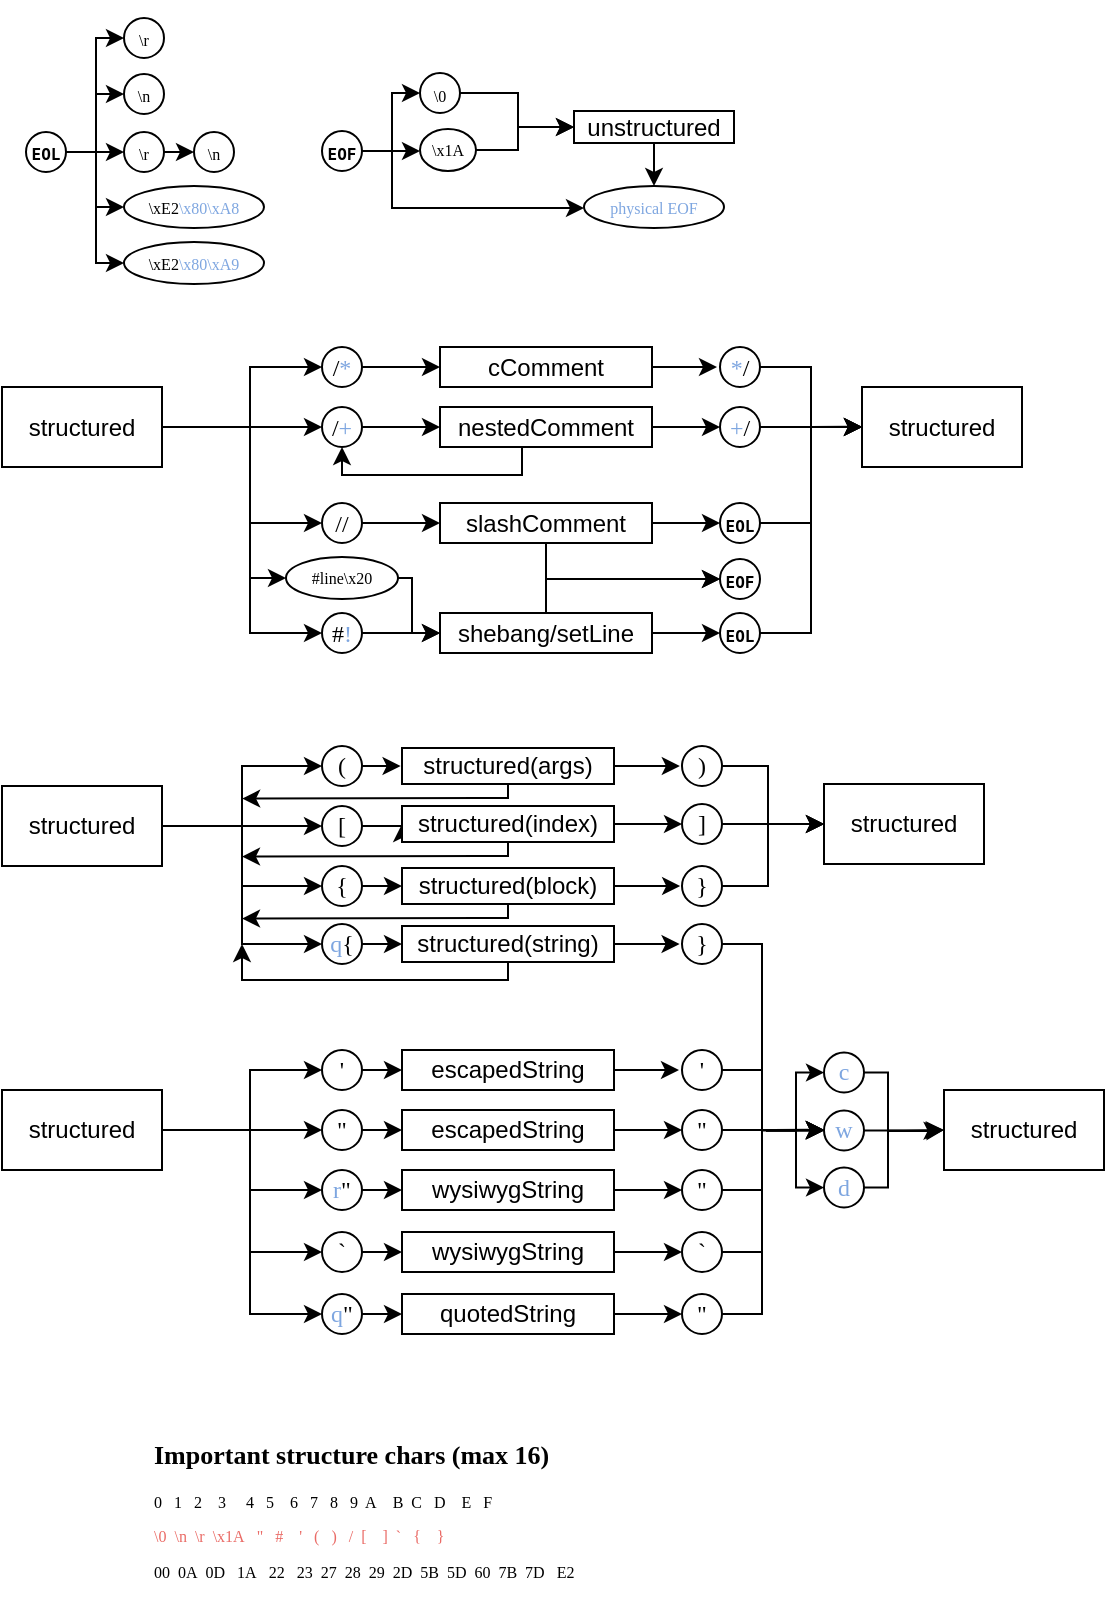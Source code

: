 <mxfile version="20.3.2" type="device"><diagram id="QVbd0yWXTv_acLOULUcC" name="Page-1"><mxGraphModel dx="1422" dy="762" grid="1" gridSize="7" guides="1" tooltips="1" connect="1" arrows="1" fold="1" page="1" pageScale="1" pageWidth="850" pageHeight="1100" math="0" shadow="0"><root><mxCell id="0"/><mxCell id="1" parent="0"/><mxCell id="-XyfuDYi6BxVsEyBTX5F-6" style="edgeStyle=orthogonalEdgeStyle;rounded=0;orthogonalLoop=1;jettySize=auto;html=1;exitX=1;exitY=0.5;exitDx=0;exitDy=0;" parent="1" source="-XyfuDYi6BxVsEyBTX5F-1" target="-XyfuDYi6BxVsEyBTX5F-4" edge="1"><mxGeometry relative="1" as="geometry"><Array as="points"><mxPoint x="304" y="323.5"/><mxPoint x="304" y="371.5"/></Array></mxGeometry></mxCell><mxCell id="-XyfuDYi6BxVsEyBTX5F-7" style="edgeStyle=orthogonalEdgeStyle;rounded=0;orthogonalLoop=1;jettySize=auto;html=1;exitX=1;exitY=0.5;exitDx=0;exitDy=0;entryX=0;entryY=0.5;entryDx=0;entryDy=0;" parent="1" source="-XyfuDYi6BxVsEyBTX5F-1" target="-XyfuDYi6BxVsEyBTX5F-3" edge="1"><mxGeometry relative="1" as="geometry"><Array as="points"><mxPoint x="304" y="323.5"/><mxPoint x="304" y="293.5"/></Array></mxGeometry></mxCell><mxCell id="-XyfuDYi6BxVsEyBTX5F-8" style="edgeStyle=orthogonalEdgeStyle;rounded=0;orthogonalLoop=1;jettySize=auto;html=1;exitX=1;exitY=0.5;exitDx=0;exitDy=0;entryX=0;entryY=0.5;entryDx=0;entryDy=0;" parent="1" source="-XyfuDYi6BxVsEyBTX5F-1" target="-XyfuDYi6BxVsEyBTX5F-5" edge="1"><mxGeometry relative="1" as="geometry"/></mxCell><mxCell id="-XyfuDYi6BxVsEyBTX5F-119" style="edgeStyle=orthogonalEdgeStyle;rounded=0;orthogonalLoop=1;jettySize=auto;html=1;exitX=1;exitY=0.5;exitDx=0;exitDy=0;entryX=0;entryY=0.5;entryDx=0;entryDy=0;fontSize=8;" parent="1" source="-XyfuDYi6BxVsEyBTX5F-1" target="-XyfuDYi6BxVsEyBTX5F-113" edge="1"><mxGeometry relative="1" as="geometry"><Array as="points"><mxPoint x="304" y="323.5"/><mxPoint x="304" y="426.5"/></Array></mxGeometry></mxCell><mxCell id="d4R7Y-TbiEPVSbjFC8sR-2" style="edgeStyle=orthogonalEdgeStyle;rounded=0;orthogonalLoop=1;jettySize=auto;html=1;exitX=1;exitY=0.5;exitDx=0;exitDy=0;entryX=0;entryY=0.5;entryDx=0;entryDy=0;" parent="1" source="-XyfuDYi6BxVsEyBTX5F-1" target="d4R7Y-TbiEPVSbjFC8sR-1" edge="1"><mxGeometry relative="1" as="geometry"><Array as="points"><mxPoint x="304" y="324"/><mxPoint x="304" y="399"/></Array></mxGeometry></mxCell><mxCell id="-XyfuDYi6BxVsEyBTX5F-1" value="structured" style="rectangle;whiteSpace=wrap;html=1;perimeter=ellipsePerimeter;shadow=0;" parent="1" vertex="1"><mxGeometry x="180" y="303.5" width="80" height="40" as="geometry"/></mxCell><mxCell id="-XyfuDYi6BxVsEyBTX5F-16" style="edgeStyle=orthogonalEdgeStyle;rounded=0;orthogonalLoop=1;jettySize=auto;html=1;exitX=1;exitY=0.5;exitDx=0;exitDy=0;entryX=0;entryY=0.5;entryDx=0;entryDy=0;fontSize=8;" parent="1" source="-XyfuDYi6BxVsEyBTX5F-3" target="-XyfuDYi6BxVsEyBTX5F-10" edge="1"><mxGeometry relative="1" as="geometry"/></mxCell><mxCell id="-XyfuDYi6BxVsEyBTX5F-3" value="&lt;font face=&quot;Lucida Console&quot;&gt;/&lt;font color=&quot;#7ea6e0&quot;&gt;*&lt;/font&gt;&lt;/font&gt;" style="ellipse;whiteSpace=wrap;html=1;aspect=fixed;" parent="1" vertex="1"><mxGeometry x="340" y="283.5" width="20" height="20" as="geometry"/></mxCell><mxCell id="-XyfuDYi6BxVsEyBTX5F-17" style="edgeStyle=orthogonalEdgeStyle;rounded=0;orthogonalLoop=1;jettySize=auto;html=1;exitX=1;exitY=0.5;exitDx=0;exitDy=0;entryX=0;entryY=0.5;entryDx=0;entryDy=0;fontSize=8;" parent="1" source="-XyfuDYi6BxVsEyBTX5F-4" target="-XyfuDYi6BxVsEyBTX5F-11" edge="1"><mxGeometry relative="1" as="geometry"/></mxCell><mxCell id="-XyfuDYi6BxVsEyBTX5F-4" value="&lt;font face=&quot;Lucida Console&quot;&gt;//&lt;/font&gt;" style="ellipse;whiteSpace=wrap;html=1;aspect=fixed;" parent="1" vertex="1"><mxGeometry x="340" y="361.5" width="20" height="20" as="geometry"/></mxCell><mxCell id="-XyfuDYi6BxVsEyBTX5F-19" style="edgeStyle=orthogonalEdgeStyle;rounded=0;orthogonalLoop=1;jettySize=auto;html=1;exitX=1;exitY=0.5;exitDx=0;exitDy=0;entryX=0;entryY=0.5;entryDx=0;entryDy=0;fontSize=8;" parent="1" source="-XyfuDYi6BxVsEyBTX5F-5" target="-XyfuDYi6BxVsEyBTX5F-12" edge="1"><mxGeometry relative="1" as="geometry"/></mxCell><mxCell id="-XyfuDYi6BxVsEyBTX5F-5" value="&lt;font face=&quot;Lucida Console&quot;&gt;/&lt;font color=&quot;#7ea6e0&quot;&gt;+&lt;/font&gt;&lt;/font&gt;" style="ellipse;whiteSpace=wrap;html=1;aspect=fixed;" parent="1" vertex="1"><mxGeometry x="340" y="313.5" width="20" height="20" as="geometry"/></mxCell><mxCell id="-XyfuDYi6BxVsEyBTX5F-22" style="edgeStyle=orthogonalEdgeStyle;rounded=0;orthogonalLoop=1;jettySize=auto;html=1;exitX=1;exitY=0.5;exitDx=0;exitDy=0;entryX=-0.073;entryY=0.506;entryDx=0;entryDy=0;entryPerimeter=0;fontSize=8;" parent="1" source="-XyfuDYi6BxVsEyBTX5F-10" target="-XyfuDYi6BxVsEyBTX5F-13" edge="1"><mxGeometry relative="1" as="geometry"/></mxCell><mxCell id="-XyfuDYi6BxVsEyBTX5F-10" value="cComment" style="rounded=0;whiteSpace=wrap;html=1;shadow=0;" parent="1" vertex="1"><mxGeometry x="399" y="283.5" width="106" height="20" as="geometry"/></mxCell><mxCell id="-XyfuDYi6BxVsEyBTX5F-21" style="edgeStyle=orthogonalEdgeStyle;rounded=0;orthogonalLoop=1;jettySize=auto;html=1;exitX=1;exitY=0.5;exitDx=0;exitDy=0;entryX=0;entryY=0.5;entryDx=0;entryDy=0;fontSize=8;" parent="1" source="-XyfuDYi6BxVsEyBTX5F-11" target="-XyfuDYi6BxVsEyBTX5F-14" edge="1"><mxGeometry relative="1" as="geometry"/></mxCell><mxCell id="-XyfuDYi6BxVsEyBTX5F-25" style="edgeStyle=orthogonalEdgeStyle;rounded=0;orthogonalLoop=1;jettySize=auto;html=1;exitX=0.5;exitY=1;exitDx=0;exitDy=0;entryX=0;entryY=0.5;entryDx=0;entryDy=0;fontSize=8;" parent="1" source="-XyfuDYi6BxVsEyBTX5F-11" target="-XyfuDYi6BxVsEyBTX5F-24" edge="1"><mxGeometry relative="1" as="geometry"><Array as="points"><mxPoint x="452" y="399.5"/></Array></mxGeometry></mxCell><mxCell id="-XyfuDYi6BxVsEyBTX5F-11" value="slashComment" style="rounded=0;whiteSpace=wrap;html=1;shadow=0;" parent="1" vertex="1"><mxGeometry x="399" y="361.5" width="106" height="20" as="geometry"/></mxCell><mxCell id="-XyfuDYi6BxVsEyBTX5F-20" style="edgeStyle=orthogonalEdgeStyle;rounded=0;orthogonalLoop=1;jettySize=auto;html=1;exitX=1;exitY=0.5;exitDx=0;exitDy=0;entryX=0;entryY=0.5;entryDx=0;entryDy=0;fontSize=8;" parent="1" source="-XyfuDYi6BxVsEyBTX5F-12" target="-XyfuDYi6BxVsEyBTX5F-15" edge="1"><mxGeometry relative="1" as="geometry"/></mxCell><mxCell id="-XyfuDYi6BxVsEyBTX5F-23" style="edgeStyle=orthogonalEdgeStyle;rounded=0;orthogonalLoop=1;jettySize=auto;html=1;fontSize=8;entryX=0.5;entryY=1;entryDx=0;entryDy=0;" parent="1" source="-XyfuDYi6BxVsEyBTX5F-12" target="-XyfuDYi6BxVsEyBTX5F-5" edge="1"><mxGeometry relative="1" as="geometry"><mxPoint x="423" y="354.5" as="targetPoint"/><Array as="points"><mxPoint x="440" y="347.5"/><mxPoint x="350" y="347.5"/></Array></mxGeometry></mxCell><mxCell id="-XyfuDYi6BxVsEyBTX5F-12" value="nestedComment" style="rounded=0;whiteSpace=wrap;html=1;shadow=0;" parent="1" vertex="1"><mxGeometry x="399" y="313.5" width="106" height="20" as="geometry"/></mxCell><mxCell id="-XyfuDYi6BxVsEyBTX5F-27" style="edgeStyle=orthogonalEdgeStyle;rounded=0;orthogonalLoop=1;jettySize=auto;html=1;exitX=1;exitY=0.5;exitDx=0;exitDy=0;entryX=0;entryY=0.5;entryDx=0;entryDy=0;fontSize=8;" parent="1" source="-XyfuDYi6BxVsEyBTX5F-13" target="-XyfuDYi6BxVsEyBTX5F-26" edge="1"><mxGeometry relative="1" as="geometry"/></mxCell><mxCell id="-XyfuDYi6BxVsEyBTX5F-13" value="&lt;font face=&quot;Lucida Console&quot;&gt;&lt;font color=&quot;#7ea6e0&quot;&gt;*&lt;/font&gt;/&lt;/font&gt;" style="ellipse;whiteSpace=wrap;html=1;aspect=fixed;" parent="1" vertex="1"><mxGeometry x="539" y="283.5" width="20" height="20" as="geometry"/></mxCell><mxCell id="-XyfuDYi6BxVsEyBTX5F-30" style="edgeStyle=orthogonalEdgeStyle;rounded=0;orthogonalLoop=1;jettySize=auto;html=1;exitX=1;exitY=0.5;exitDx=0;exitDy=0;entryX=0;entryY=0.5;entryDx=0;entryDy=0;fontSize=8;" parent="1" source="-XyfuDYi6BxVsEyBTX5F-14" target="-XyfuDYi6BxVsEyBTX5F-26" edge="1"><mxGeometry relative="1" as="geometry"/></mxCell><mxCell id="-XyfuDYi6BxVsEyBTX5F-14" value="&lt;pre&gt;&lt;font style=&quot;font-size: 8px;&quot;&gt;&lt;b&gt;EOL&lt;/b&gt;&lt;/font&gt;&lt;/pre&gt;" style="ellipse;whiteSpace=wrap;html=1;aspect=fixed;" parent="1" vertex="1"><mxGeometry x="539" y="361.5" width="20" height="20" as="geometry"/></mxCell><mxCell id="-XyfuDYi6BxVsEyBTX5F-28" style="edgeStyle=orthogonalEdgeStyle;rounded=0;orthogonalLoop=1;jettySize=auto;html=1;exitX=1;exitY=0.5;exitDx=0;exitDy=0;fontSize=8;" parent="1" source="-XyfuDYi6BxVsEyBTX5F-15" edge="1"><mxGeometry relative="1" as="geometry"><mxPoint x="610" y="323.357" as="targetPoint"/></mxGeometry></mxCell><mxCell id="-XyfuDYi6BxVsEyBTX5F-15" value="&lt;font face=&quot;Lucida Console&quot;&gt;&lt;font color=&quot;#7ea6e0&quot;&gt;+&lt;/font&gt;/&lt;/font&gt;" style="ellipse;whiteSpace=wrap;html=1;aspect=fixed;" parent="1" vertex="1"><mxGeometry x="539" y="313.5" width="20" height="20" as="geometry"/></mxCell><mxCell id="-XyfuDYi6BxVsEyBTX5F-24" value="&lt;pre&gt;&lt;font style=&quot;font-size: 8px;&quot;&gt;&lt;b&gt;EOF&lt;/b&gt;&lt;/font&gt;&lt;/pre&gt;" style="ellipse;whiteSpace=wrap;html=1;aspect=fixed;" parent="1" vertex="1"><mxGeometry x="539" y="389.5" width="20" height="20" as="geometry"/></mxCell><mxCell id="-XyfuDYi6BxVsEyBTX5F-26" value="structured" style="rectangle;whiteSpace=wrap;html=1;perimeter=ellipsePerimeter;shadow=0;" parent="1" vertex="1"><mxGeometry x="610" y="303.5" width="80" height="40" as="geometry"/></mxCell><mxCell id="-XyfuDYi6BxVsEyBTX5F-37" style="edgeStyle=orthogonalEdgeStyle;rounded=0;orthogonalLoop=1;jettySize=auto;html=1;exitX=1;exitY=0.5;exitDx=0;exitDy=0;fontSize=8;entryX=0;entryY=0.5;entryDx=0;entryDy=0;" parent="1" source="-XyfuDYi6BxVsEyBTX5F-32" target="-XyfuDYi6BxVsEyBTX5F-36" edge="1"><mxGeometry relative="1" as="geometry"><mxPoint x="332" y="523.08" as="targetPoint"/></mxGeometry></mxCell><mxCell id="-XyfuDYi6BxVsEyBTX5F-38" style="edgeStyle=orthogonalEdgeStyle;rounded=0;orthogonalLoop=1;jettySize=auto;html=1;exitX=1;exitY=0.5;exitDx=0;exitDy=0;entryX=0;entryY=0.5;entryDx=0;entryDy=0;fontSize=8;" parent="1" source="-XyfuDYi6BxVsEyBTX5F-32" target="-XyfuDYi6BxVsEyBTX5F-34" edge="1"><mxGeometry relative="1" as="geometry"/></mxCell><mxCell id="-XyfuDYi6BxVsEyBTX5F-39" style="edgeStyle=orthogonalEdgeStyle;rounded=0;orthogonalLoop=1;jettySize=auto;html=1;exitX=1;exitY=0.5;exitDx=0;exitDy=0;entryX=0;entryY=0.5;entryDx=0;entryDy=0;fontSize=8;" parent="1" source="-XyfuDYi6BxVsEyBTX5F-32" target="-XyfuDYi6BxVsEyBTX5F-35" edge="1"><mxGeometry relative="1" as="geometry"/></mxCell><mxCell id="-XyfuDYi6BxVsEyBTX5F-48" style="edgeStyle=orthogonalEdgeStyle;rounded=0;orthogonalLoop=1;jettySize=auto;html=1;exitX=1;exitY=0.5;exitDx=0;exitDy=0;entryX=0;entryY=0.5;entryDx=0;entryDy=0;fontSize=8;" parent="1" source="-XyfuDYi6BxVsEyBTX5F-32" target="-XyfuDYi6BxVsEyBTX5F-46" edge="1"><mxGeometry relative="1" as="geometry"/></mxCell><mxCell id="-XyfuDYi6BxVsEyBTX5F-32" value="structured" style="rectangle;whiteSpace=wrap;html=1;perimeter=ellipsePerimeter;shadow=0;" parent="1" vertex="1"><mxGeometry x="180" y="503" width="80" height="40" as="geometry"/></mxCell><mxCell id="-XyfuDYi6BxVsEyBTX5F-50" style="edgeStyle=orthogonalEdgeStyle;rounded=0;orthogonalLoop=1;jettySize=auto;html=1;exitX=0.5;exitY=1;exitDx=0;exitDy=0;fontSize=8;" parent="1" source="-XyfuDYi6BxVsEyBTX5F-33" edge="1"><mxGeometry relative="1" as="geometry"><mxPoint x="300.077" y="509.308" as="targetPoint"/><Array as="points"><mxPoint x="420" y="509"/><mxPoint x="300" y="509"/></Array></mxGeometry></mxCell><mxCell id="-XyfuDYi6BxVsEyBTX5F-59" style="edgeStyle=orthogonalEdgeStyle;rounded=0;orthogonalLoop=1;jettySize=auto;html=1;exitX=1;exitY=0.5;exitDx=0;exitDy=0;entryX=-0.054;entryY=0.5;entryDx=0;entryDy=0;entryPerimeter=0;fontSize=8;" parent="1" source="-XyfuDYi6BxVsEyBTX5F-33" target="-XyfuDYi6BxVsEyBTX5F-55" edge="1"><mxGeometry relative="1" as="geometry"/></mxCell><mxCell id="-XyfuDYi6BxVsEyBTX5F-33" value="structured(args)" style="rectangle;whiteSpace=wrap;html=1;perimeter=ellipsePerimeter;shadow=0;" parent="1" vertex="1"><mxGeometry x="380" y="484" width="106" height="18" as="geometry"/></mxCell><mxCell id="-XyfuDYi6BxVsEyBTX5F-40" style="edgeStyle=orthogonalEdgeStyle;rounded=0;orthogonalLoop=1;jettySize=auto;html=1;exitX=1;exitY=0.5;exitDx=0;exitDy=0;entryX=-0.007;entryY=0.543;entryDx=0;entryDy=0;entryPerimeter=0;fontSize=8;" parent="1" source="-XyfuDYi6BxVsEyBTX5F-34" target="-XyfuDYi6BxVsEyBTX5F-33" edge="1"><mxGeometry relative="1" as="geometry"/></mxCell><mxCell id="-XyfuDYi6BxVsEyBTX5F-34" value="&lt;font face=&quot;Lucida Console&quot;&gt;(&lt;/font&gt;" style="ellipse;whiteSpace=wrap;html=1;aspect=fixed;" parent="1" vertex="1"><mxGeometry x="340" y="483" width="20" height="20" as="geometry"/></mxCell><mxCell id="-XyfuDYi6BxVsEyBTX5F-44" style="edgeStyle=orthogonalEdgeStyle;rounded=0;orthogonalLoop=1;jettySize=auto;html=1;exitX=1;exitY=0.5;exitDx=0;exitDy=0;entryX=0;entryY=0.5;entryDx=0;entryDy=0;fontSize=8;" parent="1" source="-XyfuDYi6BxVsEyBTX5F-35" target="-XyfuDYi6BxVsEyBTX5F-42" edge="1"><mxGeometry relative="1" as="geometry"/></mxCell><mxCell id="-XyfuDYi6BxVsEyBTX5F-35" value="&lt;font face=&quot;Lucida Console&quot;&gt;{&lt;/font&gt;" style="ellipse;whiteSpace=wrap;html=1;aspect=fixed;" parent="1" vertex="1"><mxGeometry x="340" y="543" width="20" height="20" as="geometry"/></mxCell><mxCell id="-XyfuDYi6BxVsEyBTX5F-43" style="edgeStyle=orthogonalEdgeStyle;rounded=0;orthogonalLoop=1;jettySize=auto;html=1;exitX=1;exitY=0.5;exitDx=0;exitDy=0;entryX=0;entryY=0.5;entryDx=0;entryDy=0;fontSize=8;" parent="1" source="-XyfuDYi6BxVsEyBTX5F-36" target="-XyfuDYi6BxVsEyBTX5F-41" edge="1"><mxGeometry relative="1" as="geometry"/></mxCell><mxCell id="-XyfuDYi6BxVsEyBTX5F-36" value="&lt;font face=&quot;Lucida Console&quot;&gt;[&lt;/font&gt;" style="ellipse;whiteSpace=wrap;html=1;aspect=fixed;" parent="1" vertex="1"><mxGeometry x="340" y="513" width="20" height="20" as="geometry"/></mxCell><mxCell id="-XyfuDYi6BxVsEyBTX5F-60" style="edgeStyle=orthogonalEdgeStyle;rounded=0;orthogonalLoop=1;jettySize=auto;html=1;exitX=1;exitY=0.5;exitDx=0;exitDy=0;entryX=0;entryY=0.5;entryDx=0;entryDy=0;fontSize=8;" parent="1" source="-XyfuDYi6BxVsEyBTX5F-41" target="-XyfuDYi6BxVsEyBTX5F-57" edge="1"><mxGeometry relative="1" as="geometry"/></mxCell><mxCell id="-XyfuDYi6BxVsEyBTX5F-41" value="structured(index)" style="rectangle;whiteSpace=wrap;html=1;perimeter=ellipsePerimeter;shadow=0;" parent="1" vertex="1"><mxGeometry x="380" y="513" width="106" height="18" as="geometry"/></mxCell><mxCell id="-XyfuDYi6BxVsEyBTX5F-61" style="edgeStyle=orthogonalEdgeStyle;rounded=0;orthogonalLoop=1;jettySize=auto;html=1;exitX=1;exitY=0.5;exitDx=0;exitDy=0;entryX=-0.046;entryY=0.5;entryDx=0;entryDy=0;entryPerimeter=0;fontSize=8;" parent="1" source="-XyfuDYi6BxVsEyBTX5F-42" target="-XyfuDYi6BxVsEyBTX5F-56" edge="1"><mxGeometry relative="1" as="geometry"/></mxCell><mxCell id="-XyfuDYi6BxVsEyBTX5F-42" value="structured(block)" style="rectangle;whiteSpace=wrap;html=1;perimeter=ellipsePerimeter;shadow=0;" parent="1" vertex="1"><mxGeometry x="380" y="544" width="106" height="18" as="geometry"/></mxCell><mxCell id="-XyfuDYi6BxVsEyBTX5F-45" style="edgeStyle=orthogonalEdgeStyle;rounded=0;orthogonalLoop=1;jettySize=auto;html=1;exitX=1;exitY=0.5;exitDx=0;exitDy=0;entryX=0;entryY=0.5;entryDx=0;entryDy=0;fontSize=8;" parent="1" source="-XyfuDYi6BxVsEyBTX5F-46" target="-XyfuDYi6BxVsEyBTX5F-47" edge="1"><mxGeometry relative="1" as="geometry"/></mxCell><mxCell id="-XyfuDYi6BxVsEyBTX5F-46" value="&lt;font face=&quot;Lucida Console&quot;&gt;&lt;font color=&quot;#7ea6e0&quot;&gt;q&lt;/font&gt;{&lt;/font&gt;" style="ellipse;whiteSpace=wrap;html=1;aspect=fixed;" parent="1" vertex="1"><mxGeometry x="340" y="572" width="20" height="20" as="geometry"/></mxCell><mxCell id="-XyfuDYi6BxVsEyBTX5F-54" style="edgeStyle=orthogonalEdgeStyle;rounded=0;orthogonalLoop=1;jettySize=auto;html=1;exitX=0.5;exitY=1;exitDx=0;exitDy=0;fontSize=8;" parent="1" source="-XyfuDYi6BxVsEyBTX5F-47" edge="1"><mxGeometry relative="1" as="geometry"><mxPoint x="300" y="582" as="targetPoint"/><Array as="points"><mxPoint x="433" y="600"/><mxPoint x="300" y="600"/></Array></mxGeometry></mxCell><mxCell id="-XyfuDYi6BxVsEyBTX5F-62" style="edgeStyle=orthogonalEdgeStyle;rounded=0;orthogonalLoop=1;jettySize=auto;html=1;exitX=1;exitY=0.5;exitDx=0;exitDy=0;entryX=-0.062;entryY=0.49;entryDx=0;entryDy=0;entryPerimeter=0;fontSize=8;" parent="1" source="-XyfuDYi6BxVsEyBTX5F-47" target="-XyfuDYi6BxVsEyBTX5F-58" edge="1"><mxGeometry relative="1" as="geometry"/></mxCell><mxCell id="-XyfuDYi6BxVsEyBTX5F-47" value="structured(string)" style="rectangle;whiteSpace=wrap;html=1;perimeter=ellipsePerimeter;shadow=0;" parent="1" vertex="1"><mxGeometry x="380" y="573" width="106" height="18" as="geometry"/></mxCell><mxCell id="-XyfuDYi6BxVsEyBTX5F-51" style="edgeStyle=orthogonalEdgeStyle;rounded=0;orthogonalLoop=1;jettySize=auto;html=1;exitX=0.5;exitY=1;exitDx=0;exitDy=0;fontSize=8;" parent="1" source="-XyfuDYi6BxVsEyBTX5F-41" edge="1"><mxGeometry relative="1" as="geometry"><mxPoint x="299.997" y="538.308" as="targetPoint"/><mxPoint x="419.92" y="531" as="sourcePoint"/><Array as="points"><mxPoint x="433" y="538"/><mxPoint x="420" y="538"/></Array></mxGeometry></mxCell><mxCell id="-XyfuDYi6BxVsEyBTX5F-52" style="edgeStyle=orthogonalEdgeStyle;rounded=0;orthogonalLoop=1;jettySize=auto;html=1;exitX=0.5;exitY=1;exitDx=0;exitDy=0;fontSize=8;" parent="1" source="-XyfuDYi6BxVsEyBTX5F-42" edge="1"><mxGeometry relative="1" as="geometry"><mxPoint x="299.997" y="569.308" as="targetPoint"/><mxPoint x="419.92" y="562" as="sourcePoint"/><Array as="points"><mxPoint x="433" y="569"/><mxPoint x="420" y="569"/></Array></mxGeometry></mxCell><mxCell id="-XyfuDYi6BxVsEyBTX5F-68" style="edgeStyle=orthogonalEdgeStyle;rounded=0;orthogonalLoop=1;jettySize=auto;html=1;exitX=1;exitY=0.5;exitDx=0;exitDy=0;entryX=0;entryY=0.5;entryDx=0;entryDy=0;fontSize=8;" parent="1" source="-XyfuDYi6BxVsEyBTX5F-55" target="-XyfuDYi6BxVsEyBTX5F-63" edge="1"><mxGeometry relative="1" as="geometry"><Array as="points"><mxPoint x="563" y="493"/><mxPoint x="563" y="522"/></Array></mxGeometry></mxCell><mxCell id="-XyfuDYi6BxVsEyBTX5F-55" value="&lt;font face=&quot;Lucida Console&quot;&gt;)&lt;/font&gt;" style="ellipse;whiteSpace=wrap;html=1;aspect=fixed;" parent="1" vertex="1"><mxGeometry x="520" y="483" width="20" height="20" as="geometry"/></mxCell><mxCell id="-XyfuDYi6BxVsEyBTX5F-66" style="edgeStyle=orthogonalEdgeStyle;rounded=0;orthogonalLoop=1;jettySize=auto;html=1;exitX=1;exitY=0.5;exitDx=0;exitDy=0;entryX=0;entryY=0.5;entryDx=0;entryDy=0;fontSize=8;" parent="1" source="-XyfuDYi6BxVsEyBTX5F-56" target="-XyfuDYi6BxVsEyBTX5F-63" edge="1"><mxGeometry relative="1" as="geometry"><Array as="points"><mxPoint x="563" y="553"/><mxPoint x="563" y="522"/></Array></mxGeometry></mxCell><mxCell id="-XyfuDYi6BxVsEyBTX5F-56" value="&lt;font face=&quot;Lucida Console&quot;&gt;}&lt;/font&gt;" style="ellipse;whiteSpace=wrap;html=1;aspect=fixed;" parent="1" vertex="1"><mxGeometry x="520" y="543" width="20" height="20" as="geometry"/></mxCell><mxCell id="-XyfuDYi6BxVsEyBTX5F-64" style="edgeStyle=orthogonalEdgeStyle;rounded=0;orthogonalLoop=1;jettySize=auto;html=1;exitX=1;exitY=0.5;exitDx=0;exitDy=0;entryX=0;entryY=0.5;entryDx=0;entryDy=0;fontSize=8;" parent="1" source="-XyfuDYi6BxVsEyBTX5F-57" target="-XyfuDYi6BxVsEyBTX5F-63" edge="1"><mxGeometry relative="1" as="geometry"/></mxCell><mxCell id="-XyfuDYi6BxVsEyBTX5F-57" value="&lt;font face=&quot;Lucida Console&quot;&gt;]&lt;/font&gt;" style="ellipse;whiteSpace=wrap;html=1;aspect=fixed;" parent="1" vertex="1"><mxGeometry x="520" y="512" width="20" height="20" as="geometry"/></mxCell><mxCell id="-XyfuDYi6BxVsEyBTX5F-173" style="edgeStyle=orthogonalEdgeStyle;rounded=0;orthogonalLoop=1;jettySize=auto;html=1;exitX=1;exitY=0.5;exitDx=0;exitDy=0;entryX=0;entryY=0.5;entryDx=0;entryDy=0;fontFamily=Lucida Console;fontSize=12;fontColor=#7EA6E0;" parent="1" source="-XyfuDYi6BxVsEyBTX5F-58" target="-XyfuDYi6BxVsEyBTX5F-165" edge="1"><mxGeometry relative="1" as="geometry"><Array as="points"><mxPoint x="560" y="581.5"/><mxPoint x="560" y="675.5"/></Array></mxGeometry></mxCell><mxCell id="-XyfuDYi6BxVsEyBTX5F-58" value="&lt;font face=&quot;Lucida Console&quot;&gt;}&lt;/font&gt;" style="ellipse;whiteSpace=wrap;html=1;aspect=fixed;" parent="1" vertex="1"><mxGeometry x="520" y="572" width="20" height="20" as="geometry"/></mxCell><mxCell id="-XyfuDYi6BxVsEyBTX5F-63" value="structured" style="rectangle;whiteSpace=wrap;html=1;perimeter=ellipsePerimeter;shadow=0;" parent="1" vertex="1"><mxGeometry x="591" y="502" width="80" height="40" as="geometry"/></mxCell><mxCell id="-XyfuDYi6BxVsEyBTX5F-69" style="edgeStyle=orthogonalEdgeStyle;rounded=0;orthogonalLoop=1;jettySize=auto;html=1;exitX=1;exitY=0.5;exitDx=0;exitDy=0;" parent="1" source="-XyfuDYi6BxVsEyBTX5F-72" target="-XyfuDYi6BxVsEyBTX5F-76" edge="1"><mxGeometry relative="1" as="geometry"><Array as="points"><mxPoint x="304" y="675"/><mxPoint x="304" y="705"/></Array></mxGeometry></mxCell><mxCell id="-XyfuDYi6BxVsEyBTX5F-70" style="edgeStyle=orthogonalEdgeStyle;rounded=0;orthogonalLoop=1;jettySize=auto;html=1;exitX=1;exitY=0.5;exitDx=0;exitDy=0;entryX=0;entryY=0.5;entryDx=0;entryDy=0;" parent="1" source="-XyfuDYi6BxVsEyBTX5F-72" target="-XyfuDYi6BxVsEyBTX5F-74" edge="1"><mxGeometry relative="1" as="geometry"><Array as="points"><mxPoint x="304" y="675"/><mxPoint x="304" y="645"/></Array></mxGeometry></mxCell><mxCell id="-XyfuDYi6BxVsEyBTX5F-71" style="edgeStyle=orthogonalEdgeStyle;rounded=0;orthogonalLoop=1;jettySize=auto;html=1;exitX=1;exitY=0.5;exitDx=0;exitDy=0;entryX=0;entryY=0.5;entryDx=0;entryDy=0;" parent="1" source="-XyfuDYi6BxVsEyBTX5F-72" target="-XyfuDYi6BxVsEyBTX5F-78" edge="1"><mxGeometry relative="1" as="geometry"/></mxCell><mxCell id="-XyfuDYi6BxVsEyBTX5F-104" style="edgeStyle=orthogonalEdgeStyle;rounded=0;orthogonalLoop=1;jettySize=auto;html=1;exitX=1;exitY=0.5;exitDx=0;exitDy=0;entryX=0;entryY=0.5;entryDx=0;entryDy=0;fontSize=8;" parent="1" source="-XyfuDYi6BxVsEyBTX5F-72" target="-XyfuDYi6BxVsEyBTX5F-98" edge="1"><mxGeometry relative="1" as="geometry"><Array as="points"><mxPoint x="304" y="675"/><mxPoint x="304" y="736"/></Array></mxGeometry></mxCell><mxCell id="-XyfuDYi6BxVsEyBTX5F-110" style="edgeStyle=orthogonalEdgeStyle;rounded=0;orthogonalLoop=1;jettySize=auto;html=1;exitX=1;exitY=0.5;exitDx=0;exitDy=0;entryX=0;entryY=0.5;entryDx=0;entryDy=0;fontSize=8;" parent="1" source="-XyfuDYi6BxVsEyBTX5F-72" target="-XyfuDYi6BxVsEyBTX5F-106" edge="1"><mxGeometry relative="1" as="geometry"><Array as="points"><mxPoint x="304" y="675"/><mxPoint x="304" y="767"/></Array></mxGeometry></mxCell><mxCell id="-XyfuDYi6BxVsEyBTX5F-72" value="structured" style="rectangle;whiteSpace=wrap;html=1;perimeter=ellipsePerimeter;shadow=0;" parent="1" vertex="1"><mxGeometry x="180" y="655" width="80" height="40" as="geometry"/></mxCell><mxCell id="-XyfuDYi6BxVsEyBTX5F-73" style="edgeStyle=orthogonalEdgeStyle;rounded=0;orthogonalLoop=1;jettySize=auto;html=1;exitX=1;exitY=0.5;exitDx=0;exitDy=0;entryX=0;entryY=0.5;entryDx=0;entryDy=0;fontSize=8;" parent="1" source="-XyfuDYi6BxVsEyBTX5F-74" target="-XyfuDYi6BxVsEyBTX5F-80" edge="1"><mxGeometry relative="1" as="geometry"/></mxCell><mxCell id="-XyfuDYi6BxVsEyBTX5F-74" value="&lt;font face=&quot;Lucida Console&quot;&gt;'&lt;/font&gt;" style="ellipse;whiteSpace=wrap;html=1;aspect=fixed;" parent="1" vertex="1"><mxGeometry x="340" y="635" width="20" height="20" as="geometry"/></mxCell><mxCell id="-XyfuDYi6BxVsEyBTX5F-75" style="edgeStyle=orthogonalEdgeStyle;rounded=0;orthogonalLoop=1;jettySize=auto;html=1;exitX=1;exitY=0.5;exitDx=0;exitDy=0;entryX=0;entryY=0.5;entryDx=0;entryDy=0;fontSize=8;" parent="1" source="-XyfuDYi6BxVsEyBTX5F-76" target="-XyfuDYi6BxVsEyBTX5F-83" edge="1"><mxGeometry relative="1" as="geometry"/></mxCell><mxCell id="-XyfuDYi6BxVsEyBTX5F-76" value="&lt;font face=&quot;Lucida Console&quot;&gt;&lt;font color=&quot;#7ea6e0&quot;&gt;r&lt;/font&gt;&quot;&lt;/font&gt;" style="ellipse;whiteSpace=wrap;html=1;aspect=fixed;" parent="1" vertex="1"><mxGeometry x="340" y="695" width="20" height="20" as="geometry"/></mxCell><mxCell id="-XyfuDYi6BxVsEyBTX5F-77" style="edgeStyle=orthogonalEdgeStyle;rounded=0;orthogonalLoop=1;jettySize=auto;html=1;exitX=1;exitY=0.5;exitDx=0;exitDy=0;entryX=0;entryY=0.5;entryDx=0;entryDy=0;fontSize=8;" parent="1" source="-XyfuDYi6BxVsEyBTX5F-78" target="-XyfuDYi6BxVsEyBTX5F-86" edge="1"><mxGeometry relative="1" as="geometry"/></mxCell><mxCell id="-XyfuDYi6BxVsEyBTX5F-78" value="&lt;font face=&quot;Lucida Console&quot;&gt;&quot;&lt;/font&gt;" style="ellipse;whiteSpace=wrap;html=1;aspect=fixed;" parent="1" vertex="1"><mxGeometry x="340" y="665" width="20" height="20" as="geometry"/></mxCell><mxCell id="-XyfuDYi6BxVsEyBTX5F-79" style="edgeStyle=orthogonalEdgeStyle;rounded=0;orthogonalLoop=1;jettySize=auto;html=1;exitX=1;exitY=0.5;exitDx=0;exitDy=0;entryX=-0.073;entryY=0.506;entryDx=0;entryDy=0;entryPerimeter=0;fontSize=8;" parent="1" source="-XyfuDYi6BxVsEyBTX5F-80" target="-XyfuDYi6BxVsEyBTX5F-88" edge="1"><mxGeometry relative="1" as="geometry"/></mxCell><mxCell id="-XyfuDYi6BxVsEyBTX5F-80" value="escapedString" style="rounded=0;whiteSpace=wrap;html=1;shadow=0;" parent="1" vertex="1"><mxGeometry x="380" y="635" width="106" height="20" as="geometry"/></mxCell><mxCell id="-XyfuDYi6BxVsEyBTX5F-83" value="wysiwygString" style="rounded=0;whiteSpace=wrap;html=1;shadow=0;" parent="1" vertex="1"><mxGeometry x="380" y="695" width="106" height="20" as="geometry"/></mxCell><mxCell id="-XyfuDYi6BxVsEyBTX5F-84" style="edgeStyle=orthogonalEdgeStyle;rounded=0;orthogonalLoop=1;jettySize=auto;html=1;exitX=1;exitY=0.5;exitDx=0;exitDy=0;entryX=0;entryY=0.5;entryDx=0;entryDy=0;fontSize=8;" parent="1" source="-XyfuDYi6BxVsEyBTX5F-86" target="-XyfuDYi6BxVsEyBTX5F-92" edge="1"><mxGeometry relative="1" as="geometry"/></mxCell><mxCell id="-XyfuDYi6BxVsEyBTX5F-86" value="escapedString" style="rounded=0;whiteSpace=wrap;html=1;shadow=0;" parent="1" vertex="1"><mxGeometry x="380" y="665" width="106" height="20" as="geometry"/></mxCell><mxCell id="-XyfuDYi6BxVsEyBTX5F-87" style="edgeStyle=orthogonalEdgeStyle;rounded=0;orthogonalLoop=1;jettySize=auto;html=1;exitX=1;exitY=0.5;exitDx=0;exitDy=0;entryX=0;entryY=0.5;entryDx=0;entryDy=0;fontSize=8;" parent="1" source="-XyfuDYi6BxVsEyBTX5F-88" edge="1"><mxGeometry relative="1" as="geometry"><mxPoint x="591.0" y="675" as="targetPoint"/><Array as="points"><mxPoint x="560" y="645.5"/><mxPoint x="560" y="675.5"/></Array></mxGeometry></mxCell><mxCell id="-XyfuDYi6BxVsEyBTX5F-88" value="&lt;font face=&quot;Lucida Console&quot;&gt;'&lt;/font&gt;" style="ellipse;whiteSpace=wrap;html=1;aspect=fixed;" parent="1" vertex="1"><mxGeometry x="520" y="635" width="20" height="20" as="geometry"/></mxCell><mxCell id="-XyfuDYi6BxVsEyBTX5F-91" style="edgeStyle=orthogonalEdgeStyle;rounded=0;orthogonalLoop=1;jettySize=auto;html=1;exitX=1;exitY=0.5;exitDx=0;exitDy=0;fontSize=8;" parent="1" source="-XyfuDYi6BxVsEyBTX5F-92" edge="1"><mxGeometry relative="1" as="geometry"><mxPoint x="591" y="674.857" as="targetPoint"/></mxGeometry></mxCell><mxCell id="-XyfuDYi6BxVsEyBTX5F-92" value="&lt;font face=&quot;Lucida Console&quot;&gt;&quot;&lt;/font&gt;" style="ellipse;whiteSpace=wrap;html=1;aspect=fixed;" parent="1" vertex="1"><mxGeometry x="520" y="665" width="20" height="20" as="geometry"/></mxCell><mxCell id="-XyfuDYi6BxVsEyBTX5F-95" style="edgeStyle=orthogonalEdgeStyle;rounded=0;orthogonalLoop=1;jettySize=auto;html=1;exitX=1;exitY=0.5;exitDx=0;exitDy=0;entryX=0;entryY=0.5;entryDx=0;entryDy=0;fontSize=8;" parent="1" target="-XyfuDYi6BxVsEyBTX5F-96" edge="1"><mxGeometry relative="1" as="geometry"><mxPoint x="486" y="705" as="sourcePoint"/></mxGeometry></mxCell><mxCell id="-XyfuDYi6BxVsEyBTX5F-102" style="edgeStyle=orthogonalEdgeStyle;rounded=0;orthogonalLoop=1;jettySize=auto;html=1;exitX=1;exitY=0.5;exitDx=0;exitDy=0;entryX=0;entryY=0.5;entryDx=0;entryDy=0;fontSize=8;" parent="1" source="-XyfuDYi6BxVsEyBTX5F-96" edge="1"><mxGeometry relative="1" as="geometry"><mxPoint x="591.0" y="675" as="targetPoint"/><Array as="points"><mxPoint x="560" y="705.5"/><mxPoint x="560" y="675.5"/></Array></mxGeometry></mxCell><mxCell id="-XyfuDYi6BxVsEyBTX5F-96" value="&lt;font face=&quot;Lucida Console&quot;&gt;&quot;&lt;/font&gt;" style="ellipse;whiteSpace=wrap;html=1;aspect=fixed;" parent="1" vertex="1"><mxGeometry x="520" y="695" width="20" height="20" as="geometry"/></mxCell><mxCell id="-XyfuDYi6BxVsEyBTX5F-97" style="edgeStyle=orthogonalEdgeStyle;rounded=0;orthogonalLoop=1;jettySize=auto;html=1;exitX=1;exitY=0.5;exitDx=0;exitDy=0;entryX=0;entryY=0.5;entryDx=0;entryDy=0;fontSize=8;" parent="1" source="-XyfuDYi6BxVsEyBTX5F-98" target="-XyfuDYi6BxVsEyBTX5F-99" edge="1"><mxGeometry relative="1" as="geometry"/></mxCell><mxCell id="-XyfuDYi6BxVsEyBTX5F-98" value="&lt;font face=&quot;Lucida Console&quot;&gt;`&lt;/font&gt;" style="ellipse;whiteSpace=wrap;html=1;aspect=fixed;" parent="1" vertex="1"><mxGeometry x="340" y="726" width="20" height="20" as="geometry"/></mxCell><mxCell id="-XyfuDYi6BxVsEyBTX5F-99" value="wysiwygString" style="rounded=0;whiteSpace=wrap;html=1;shadow=0;" parent="1" vertex="1"><mxGeometry x="380" y="726" width="106" height="20" as="geometry"/></mxCell><mxCell id="-XyfuDYi6BxVsEyBTX5F-100" style="edgeStyle=orthogonalEdgeStyle;rounded=0;orthogonalLoop=1;jettySize=auto;html=1;exitX=1;exitY=0.5;exitDx=0;exitDy=0;entryX=0;entryY=0.5;entryDx=0;entryDy=0;fontSize=8;" parent="1" target="-XyfuDYi6BxVsEyBTX5F-101" edge="1"><mxGeometry relative="1" as="geometry"><mxPoint x="486" y="736" as="sourcePoint"/></mxGeometry></mxCell><mxCell id="-XyfuDYi6BxVsEyBTX5F-103" style="edgeStyle=orthogonalEdgeStyle;rounded=0;orthogonalLoop=1;jettySize=auto;html=1;exitX=1;exitY=0.5;exitDx=0;exitDy=0;entryX=0;entryY=0.5;entryDx=0;entryDy=0;fontSize=8;" parent="1" source="-XyfuDYi6BxVsEyBTX5F-101" edge="1"><mxGeometry relative="1" as="geometry"><mxPoint x="591.0" y="675" as="targetPoint"/><Array as="points"><mxPoint x="560" y="736.5"/><mxPoint x="560" y="675.5"/></Array></mxGeometry></mxCell><mxCell id="-XyfuDYi6BxVsEyBTX5F-101" value="&lt;font face=&quot;Lucida Console&quot;&gt;`&lt;/font&gt;" style="ellipse;whiteSpace=wrap;html=1;aspect=fixed;" parent="1" vertex="1"><mxGeometry x="520" y="726" width="20" height="20" as="geometry"/></mxCell><mxCell id="-XyfuDYi6BxVsEyBTX5F-105" style="edgeStyle=orthogonalEdgeStyle;rounded=0;orthogonalLoop=1;jettySize=auto;html=1;exitX=1;exitY=0.5;exitDx=0;exitDy=0;entryX=0;entryY=0.5;entryDx=0;entryDy=0;fontSize=8;" parent="1" source="-XyfuDYi6BxVsEyBTX5F-106" target="-XyfuDYi6BxVsEyBTX5F-107" edge="1"><mxGeometry relative="1" as="geometry"/></mxCell><mxCell id="-XyfuDYi6BxVsEyBTX5F-106" value="&lt;font face=&quot;Lucida Console&quot;&gt;&lt;font color=&quot;#7ea6e0&quot;&gt;q&lt;/font&gt;&quot;&lt;/font&gt;" style="ellipse;whiteSpace=wrap;html=1;aspect=fixed;" parent="1" vertex="1"><mxGeometry x="340" y="757" width="20" height="20" as="geometry"/></mxCell><mxCell id="-XyfuDYi6BxVsEyBTX5F-107" value="quotedString" style="rounded=0;whiteSpace=wrap;html=1;shadow=0;" parent="1" vertex="1"><mxGeometry x="380" y="757" width="106" height="20" as="geometry"/></mxCell><mxCell id="-XyfuDYi6BxVsEyBTX5F-108" style="edgeStyle=orthogonalEdgeStyle;rounded=0;orthogonalLoop=1;jettySize=auto;html=1;exitX=1;exitY=0.5;exitDx=0;exitDy=0;entryX=0;entryY=0.5;entryDx=0;entryDy=0;fontSize=8;" parent="1" target="-XyfuDYi6BxVsEyBTX5F-109" edge="1"><mxGeometry relative="1" as="geometry"><mxPoint x="486" y="767" as="sourcePoint"/></mxGeometry></mxCell><mxCell id="-XyfuDYi6BxVsEyBTX5F-111" style="edgeStyle=orthogonalEdgeStyle;rounded=0;orthogonalLoop=1;jettySize=auto;html=1;exitX=1;exitY=0.5;exitDx=0;exitDy=0;entryX=0;entryY=0.5;entryDx=0;entryDy=0;fontSize=8;" parent="1" source="-XyfuDYi6BxVsEyBTX5F-109" edge="1"><mxGeometry relative="1" as="geometry"><mxPoint x="591.0" y="675" as="targetPoint"/><Array as="points"><mxPoint x="560" y="767.5"/><mxPoint x="560" y="675.5"/></Array></mxGeometry></mxCell><mxCell id="-XyfuDYi6BxVsEyBTX5F-109" value="&lt;font face=&quot;Lucida Console&quot;&gt;&quot;&lt;/font&gt;" style="ellipse;whiteSpace=wrap;html=1;aspect=fixed;" parent="1" vertex="1"><mxGeometry x="520" y="757" width="20" height="20" as="geometry"/></mxCell><mxCell id="-XyfuDYi6BxVsEyBTX5F-112" style="edgeStyle=orthogonalEdgeStyle;rounded=0;orthogonalLoop=1;jettySize=auto;html=1;exitX=1;exitY=0.5;exitDx=0;exitDy=0;entryX=0;entryY=0.5;entryDx=0;entryDy=0;fontSize=8;" parent="1" source="-XyfuDYi6BxVsEyBTX5F-113" target="-XyfuDYi6BxVsEyBTX5F-115" edge="1"><mxGeometry relative="1" as="geometry"/></mxCell><mxCell id="-XyfuDYi6BxVsEyBTX5F-113" value="&lt;font face=&quot;Lucida Console&quot;&gt;#&lt;font color=&quot;#7ea6e0&quot;&gt;!&lt;/font&gt;&lt;/font&gt;" style="ellipse;whiteSpace=wrap;html=1;aspect=fixed;" parent="1" vertex="1"><mxGeometry x="340" y="416.5" width="20" height="20" as="geometry"/></mxCell><mxCell id="-XyfuDYi6BxVsEyBTX5F-114" style="edgeStyle=orthogonalEdgeStyle;rounded=0;orthogonalLoop=1;jettySize=auto;html=1;exitX=1;exitY=0.5;exitDx=0;exitDy=0;entryX=0;entryY=0.5;entryDx=0;entryDy=0;fontSize=8;" parent="1" source="-XyfuDYi6BxVsEyBTX5F-115" target="-XyfuDYi6BxVsEyBTX5F-116" edge="1"><mxGeometry relative="1" as="geometry"/></mxCell><mxCell id="-XyfuDYi6BxVsEyBTX5F-117" style="edgeStyle=orthogonalEdgeStyle;rounded=0;orthogonalLoop=1;jettySize=auto;html=1;exitX=0.5;exitY=0;exitDx=0;exitDy=0;entryX=0;entryY=0.5;entryDx=0;entryDy=0;fontSize=8;" parent="1" source="-XyfuDYi6BxVsEyBTX5F-115" target="-XyfuDYi6BxVsEyBTX5F-24" edge="1"><mxGeometry relative="1" as="geometry"><Array as="points"><mxPoint x="452" y="399.5"/></Array></mxGeometry></mxCell><mxCell id="-XyfuDYi6BxVsEyBTX5F-115" value="shebang/setLine" style="rounded=0;whiteSpace=wrap;html=1;shadow=0;" parent="1" vertex="1"><mxGeometry x="399" y="416.5" width="106" height="20" as="geometry"/></mxCell><mxCell id="-XyfuDYi6BxVsEyBTX5F-118" style="edgeStyle=orthogonalEdgeStyle;rounded=0;orthogonalLoop=1;jettySize=auto;html=1;exitX=1;exitY=0.5;exitDx=0;exitDy=0;entryX=0;entryY=0.5;entryDx=0;entryDy=0;fontSize=8;" parent="1" source="-XyfuDYi6BxVsEyBTX5F-116" target="-XyfuDYi6BxVsEyBTX5F-26" edge="1"><mxGeometry relative="1" as="geometry"/></mxCell><mxCell id="-XyfuDYi6BxVsEyBTX5F-116" value="&lt;pre&gt;&lt;font style=&quot;font-size: 8px;&quot;&gt;&lt;b&gt;EOL&lt;/b&gt;&lt;/font&gt;&lt;/pre&gt;" style="ellipse;whiteSpace=wrap;html=1;aspect=fixed;" parent="1" vertex="1"><mxGeometry x="539" y="416.5" width="20" height="20" as="geometry"/></mxCell><mxCell id="-XyfuDYi6BxVsEyBTX5F-132" style="edgeStyle=orthogonalEdgeStyle;rounded=0;orthogonalLoop=1;jettySize=auto;html=1;exitX=1;exitY=0.5;exitDx=0;exitDy=0;entryX=0;entryY=0.5;entryDx=0;entryDy=0;fontFamily=Lucida Console;fontSize=8;" parent="1" source="-XyfuDYi6BxVsEyBTX5F-120" edge="1"><mxGeometry relative="1" as="geometry"><mxPoint x="241.0" y="185.5" as="targetPoint"/></mxGeometry></mxCell><mxCell id="-XyfuDYi6BxVsEyBTX5F-133" style="edgeStyle=orthogonalEdgeStyle;rounded=0;orthogonalLoop=1;jettySize=auto;html=1;exitX=1;exitY=0.5;exitDx=0;exitDy=0;entryX=0;entryY=0.5;entryDx=0;entryDy=0;fontFamily=Lucida Console;fontSize=8;" parent="1" source="-XyfuDYi6BxVsEyBTX5F-120" target="-XyfuDYi6BxVsEyBTX5F-122" edge="1"><mxGeometry relative="1" as="geometry"><Array as="points"><mxPoint x="227" y="186"/><mxPoint x="227" y="157"/></Array></mxGeometry></mxCell><mxCell id="-XyfuDYi6BxVsEyBTX5F-134" style="edgeStyle=orthogonalEdgeStyle;rounded=0;orthogonalLoop=1;jettySize=auto;html=1;exitX=1;exitY=0.5;exitDx=0;exitDy=0;entryX=0;entryY=0.5;entryDx=0;entryDy=0;fontFamily=Lucida Console;fontSize=8;" parent="1" source="-XyfuDYi6BxVsEyBTX5F-120" target="-XyfuDYi6BxVsEyBTX5F-121" edge="1"><mxGeometry relative="1" as="geometry"><Array as="points"><mxPoint x="227" y="186"/><mxPoint x="227" y="129"/></Array></mxGeometry></mxCell><mxCell id="-XyfuDYi6BxVsEyBTX5F-135" style="edgeStyle=orthogonalEdgeStyle;rounded=0;orthogonalLoop=1;jettySize=auto;html=1;exitX=1;exitY=0.5;exitDx=0;exitDy=0;entryX=0;entryY=0.5;entryDx=0;entryDy=0;fontFamily=Lucida Console;fontSize=8;" parent="1" source="-XyfuDYi6BxVsEyBTX5F-120" target="-XyfuDYi6BxVsEyBTX5F-130" edge="1"><mxGeometry relative="1" as="geometry"><Array as="points"><mxPoint x="227" y="186"/><mxPoint x="227" y="213"/></Array></mxGeometry></mxCell><mxCell id="-XyfuDYi6BxVsEyBTX5F-136" style="edgeStyle=orthogonalEdgeStyle;rounded=0;orthogonalLoop=1;jettySize=auto;html=1;exitX=1;exitY=0.5;exitDx=0;exitDy=0;entryX=0;entryY=0.5;entryDx=0;entryDy=0;fontFamily=Lucida Console;fontSize=8;" parent="1" source="-XyfuDYi6BxVsEyBTX5F-120" target="-XyfuDYi6BxVsEyBTX5F-131" edge="1"><mxGeometry relative="1" as="geometry"><Array as="points"><mxPoint x="227" y="186"/><mxPoint x="227" y="242"/></Array></mxGeometry></mxCell><mxCell id="-XyfuDYi6BxVsEyBTX5F-120" value="&lt;pre&gt;&lt;font style=&quot;font-size: 8px;&quot;&gt;&lt;b&gt;EOL&lt;/b&gt;&lt;/font&gt;&lt;/pre&gt;" style="ellipse;whiteSpace=wrap;html=1;aspect=fixed;" parent="1" vertex="1"><mxGeometry x="192" y="176" width="20" height="20" as="geometry"/></mxCell><mxCell id="-XyfuDYi6BxVsEyBTX5F-121" value="&lt;pre&gt;&lt;font face=&quot;Lucida Console&quot;&gt;&lt;span style=&quot;font-size: 8px;&quot;&gt;\r&lt;/span&gt;&lt;/font&gt;&lt;/pre&gt;" style="ellipse;whiteSpace=wrap;html=1;aspect=fixed;" parent="1" vertex="1"><mxGeometry x="241" y="119" width="20" height="20" as="geometry"/></mxCell><mxCell id="-XyfuDYi6BxVsEyBTX5F-122" value="&lt;pre&gt;&lt;font face=&quot;Lucida Console&quot; style=&quot;font-size: 8px;&quot;&gt;\n&lt;/font&gt;&lt;/pre&gt;" style="ellipse;whiteSpace=wrap;html=1;aspect=fixed;" parent="1" vertex="1"><mxGeometry x="241" y="147" width="20" height="20" as="geometry"/></mxCell><mxCell id="-XyfuDYi6BxVsEyBTX5F-130" value="\xE2&lt;font color=&quot;#7ea6e0&quot;&gt;\x80\xA8&lt;/font&gt;" style="ellipse;whiteSpace=wrap;html=1;shadow=0;fontFamily=Lucida Console;fontSize=8;" parent="1" vertex="1"><mxGeometry x="241" y="203" width="70" height="21" as="geometry"/></mxCell><mxCell id="-XyfuDYi6BxVsEyBTX5F-131" value="\xE2&lt;font color=&quot;#7ea6e0&quot;&gt;\x80\xA9&lt;/font&gt;" style="ellipse;whiteSpace=wrap;html=1;shadow=0;fontFamily=Lucida Console;fontSize=8;" parent="1" vertex="1"><mxGeometry x="241" y="231" width="70" height="21" as="geometry"/></mxCell><mxCell id="-XyfuDYi6BxVsEyBTX5F-137" style="edgeStyle=orthogonalEdgeStyle;rounded=0;orthogonalLoop=1;jettySize=auto;html=1;exitX=1;exitY=0.5;exitDx=0;exitDy=0;entryX=0;entryY=0.5;entryDx=0;entryDy=0;fontFamily=Lucida Console;fontSize=8;" parent="1" source="-XyfuDYi6BxVsEyBTX5F-142" target="-XyfuDYi6BxVsEyBTX5F-145" edge="1"><mxGeometry relative="1" as="geometry"/></mxCell><mxCell id="-XyfuDYi6BxVsEyBTX5F-138" style="edgeStyle=orthogonalEdgeStyle;rounded=0;orthogonalLoop=1;jettySize=auto;html=1;exitX=1;exitY=0.5;exitDx=0;exitDy=0;entryX=0;entryY=0.5;entryDx=0;entryDy=0;fontFamily=Lucida Console;fontSize=8;" parent="1" source="-XyfuDYi6BxVsEyBTX5F-142" target="-XyfuDYi6BxVsEyBTX5F-144" edge="1"><mxGeometry relative="1" as="geometry"><Array as="points"><mxPoint x="375" y="185.5"/><mxPoint x="375" y="156.5"/></Array></mxGeometry></mxCell><mxCell id="-XyfuDYi6BxVsEyBTX5F-140" style="edgeStyle=orthogonalEdgeStyle;rounded=0;orthogonalLoop=1;jettySize=auto;html=1;exitX=1;exitY=0.5;exitDx=0;exitDy=0;entryX=0;entryY=0.5;entryDx=0;entryDy=0;fontFamily=Lucida Console;fontSize=8;" parent="1" source="-XyfuDYi6BxVsEyBTX5F-142" target="-XyfuDYi6BxVsEyBTX5F-146" edge="1"><mxGeometry relative="1" as="geometry"><Array as="points"><mxPoint x="375" y="186"/><mxPoint x="375" y="214"/><mxPoint x="471" y="214"/></Array></mxGeometry></mxCell><mxCell id="-XyfuDYi6BxVsEyBTX5F-142" value="&lt;pre&gt;&lt;font style=&quot;font-size: 8px;&quot;&gt;&lt;b&gt;EOF&lt;/b&gt;&lt;/font&gt;&lt;/pre&gt;" style="ellipse;whiteSpace=wrap;html=1;aspect=fixed;" parent="1" vertex="1"><mxGeometry x="340" y="175.5" width="20" height="20" as="geometry"/></mxCell><mxCell id="-XyfuDYi6BxVsEyBTX5F-151" style="edgeStyle=orthogonalEdgeStyle;rounded=0;orthogonalLoop=1;jettySize=auto;html=1;exitX=1;exitY=0.5;exitDx=0;exitDy=0;entryX=0;entryY=0.5;entryDx=0;entryDy=0;fontFamily=Lucida Console;fontSize=8;" parent="1" source="-XyfuDYi6BxVsEyBTX5F-144" target="-XyfuDYi6BxVsEyBTX5F-148" edge="1"><mxGeometry relative="1" as="geometry"><Array as="points"><mxPoint x="438" y="156.5"/><mxPoint x="438" y="173.5"/></Array></mxGeometry></mxCell><mxCell id="-XyfuDYi6BxVsEyBTX5F-144" value="&lt;pre&gt;&lt;font face=&quot;Lucida Console&quot; style=&quot;font-size: 8px;&quot;&gt;\0&lt;/font&gt;&lt;/pre&gt;" style="ellipse;whiteSpace=wrap;html=1;aspect=fixed;" parent="1" vertex="1"><mxGeometry x="389" y="146.5" width="20" height="20" as="geometry"/></mxCell><mxCell id="-XyfuDYi6BxVsEyBTX5F-149" style="edgeStyle=orthogonalEdgeStyle;rounded=0;orthogonalLoop=1;jettySize=auto;html=1;exitX=1;exitY=0.5;exitDx=0;exitDy=0;entryX=0;entryY=0.5;entryDx=0;entryDy=0;fontFamily=Lucida Console;fontSize=8;" parent="1" source="-XyfuDYi6BxVsEyBTX5F-145" target="-XyfuDYi6BxVsEyBTX5F-148" edge="1"><mxGeometry relative="1" as="geometry"><Array as="points"><mxPoint x="438" y="185.5"/><mxPoint x="438" y="173.5"/></Array></mxGeometry></mxCell><mxCell id="-XyfuDYi6BxVsEyBTX5F-145" value="\x1A" style="ellipse;whiteSpace=wrap;html=1;shadow=0;fontFamily=Lucida Console;fontSize=8;" parent="1" vertex="1"><mxGeometry x="389" y="174.5" width="28" height="21" as="geometry"/></mxCell><mxCell id="-XyfuDYi6BxVsEyBTX5F-146" value="&lt;font color=&quot;#7ea6e0&quot;&gt;physical EOF&lt;/font&gt;" style="ellipse;whiteSpace=wrap;html=1;shadow=0;fontFamily=Lucida Console;fontSize=8;" parent="1" vertex="1"><mxGeometry x="471" y="203" width="70" height="21" as="geometry"/></mxCell><mxCell id="-XyfuDYi6BxVsEyBTX5F-168" style="edgeStyle=orthogonalEdgeStyle;rounded=0;orthogonalLoop=1;jettySize=auto;html=1;exitX=0.5;exitY=1;exitDx=0;exitDy=0;entryX=0.5;entryY=0;entryDx=0;entryDy=0;fontFamily=Lucida Console;fontSize=12;fontColor=#7EA6E0;" parent="1" source="-XyfuDYi6BxVsEyBTX5F-148" target="-XyfuDYi6BxVsEyBTX5F-146" edge="1"><mxGeometry relative="1" as="geometry"/></mxCell><mxCell id="-XyfuDYi6BxVsEyBTX5F-148" value="unstructured" style="rectangle;whiteSpace=wrap;html=1;perimeter=ellipsePerimeter;shadow=0;" parent="1" vertex="1"><mxGeometry x="466" y="165.5" width="80" height="16" as="geometry"/></mxCell><mxCell id="-XyfuDYi6BxVsEyBTX5F-154" style="edgeStyle=orthogonalEdgeStyle;rounded=0;orthogonalLoop=1;jettySize=auto;html=1;exitX=1;exitY=0.5;exitDx=0;exitDy=0;fontFamily=Lucida Console;fontSize=8;" parent="1" source="-XyfuDYi6BxVsEyBTX5F-153" edge="1"><mxGeometry relative="1" as="geometry"><mxPoint x="276" y="185.938" as="targetPoint"/></mxGeometry></mxCell><mxCell id="-XyfuDYi6BxVsEyBTX5F-153" value="&lt;pre&gt;&lt;font face=&quot;Lucida Console&quot;&gt;&lt;span style=&quot;font-size: 8px;&quot;&gt;\r&lt;/span&gt;&lt;/font&gt;&lt;/pre&gt;" style="ellipse;whiteSpace=wrap;html=1;aspect=fixed;" parent="1" vertex="1"><mxGeometry x="241" y="176" width="20" height="20" as="geometry"/></mxCell><mxCell id="-XyfuDYi6BxVsEyBTX5F-155" value="&lt;pre&gt;&lt;font face=&quot;Lucida Console&quot; style=&quot;font-size: 8px;&quot;&gt;\n&lt;/font&gt;&lt;/pre&gt;" style="ellipse;whiteSpace=wrap;html=1;aspect=fixed;" parent="1" vertex="1"><mxGeometry x="276" y="176" width="20" height="20" as="geometry"/></mxCell><mxCell id="-XyfuDYi6BxVsEyBTX5F-158" value="&lt;h1&gt;&lt;font style=&quot;font-size: 13px;&quot;&gt;Important structure chars (max 16)&lt;/font&gt;&lt;/h1&gt;&lt;p&gt;0&amp;nbsp; &amp;nbsp;1&amp;nbsp; &amp;nbsp;2&amp;nbsp; &amp;nbsp; 3&amp;nbsp; &amp;nbsp; &amp;nbsp;4&amp;nbsp; &amp;nbsp;5&amp;nbsp; &amp;nbsp; 6&amp;nbsp; &amp;nbsp;7&amp;nbsp; &amp;nbsp;8&amp;nbsp; &amp;nbsp;9&amp;nbsp; A&amp;nbsp; &amp;nbsp; B&amp;nbsp; C&amp;nbsp; &amp;nbsp;D&amp;nbsp; &amp;nbsp; E&amp;nbsp; &amp;nbsp;F&lt;/p&gt;&lt;p&gt;&lt;font color=&quot;#ea6b66&quot;&gt;\0&amp;nbsp; \n&amp;nbsp; \r&amp;nbsp; \x1A&amp;nbsp; &amp;nbsp;&quot;&amp;nbsp; &amp;nbsp;#&amp;nbsp; &amp;nbsp; '&amp;nbsp; &amp;nbsp;(&amp;nbsp; &amp;nbsp;)&amp;nbsp; &amp;nbsp;/&amp;nbsp; [&amp;nbsp; &amp;nbsp; ]&amp;nbsp; `&amp;nbsp; &amp;nbsp;{&amp;nbsp; &amp;nbsp; }&amp;nbsp; &lt;/font&gt;&amp;nbsp;&lt;/p&gt;&lt;p&gt;00&amp;nbsp; 0A&amp;nbsp; 0D&amp;nbsp; &amp;nbsp;1A&amp;nbsp; &amp;nbsp;22&amp;nbsp; &amp;nbsp;23&amp;nbsp; 27&amp;nbsp; 28&amp;nbsp; 29&amp;nbsp; 2D&amp;nbsp; 5B&amp;nbsp; 5D&amp;nbsp; 60&amp;nbsp; 7B&amp;nbsp; 7D&amp;nbsp; &amp;nbsp;E2&lt;/p&gt;&lt;p&gt;&lt;br&gt;&lt;/p&gt;" style="text;html=1;strokeColor=none;fillColor=none;spacing=5;spacingTop=-20;whiteSpace=wrap;overflow=hidden;rounded=0;shadow=0;fontFamily=Lucida Console;fontSize=8;" parent="1" vertex="1"><mxGeometry x="251" y="826" width="364" height="84" as="geometry"/></mxCell><mxCell id="-XyfuDYi6BxVsEyBTX5F-161" style="edgeStyle=orthogonalEdgeStyle;rounded=0;orthogonalLoop=1;jettySize=auto;html=1;exitX=1;exitY=0.5;exitDx=0;exitDy=0;entryX=0;entryY=0.5;entryDx=0;entryDy=0;fontFamily=Lucida Console;fontSize=8;" parent="1" edge="1"><mxGeometry relative="1" as="geometry"><mxPoint x="591.0" y="674.75" as="targetPoint"/><mxPoint x="562.0" y="675.25" as="sourcePoint"/></mxGeometry></mxCell><mxCell id="-XyfuDYi6BxVsEyBTX5F-162" style="edgeStyle=orthogonalEdgeStyle;rounded=0;orthogonalLoop=1;jettySize=auto;html=1;exitX=1;exitY=0.5;exitDx=0;exitDy=0;entryX=0;entryY=0.5;entryDx=0;entryDy=0;fontFamily=Lucida Console;fontSize=8;" parent="1" target="-XyfuDYi6BxVsEyBTX5F-164" edge="1"><mxGeometry relative="1" as="geometry"><Array as="points"><mxPoint x="577" y="675.25"/><mxPoint x="577" y="646.25"/></Array><mxPoint x="562.0" y="675.25" as="sourcePoint"/></mxGeometry></mxCell><mxCell id="-XyfuDYi6BxVsEyBTX5F-167" style="edgeStyle=orthogonalEdgeStyle;rounded=0;orthogonalLoop=1;jettySize=auto;html=1;exitX=1;exitY=0.5;exitDx=0;exitDy=0;entryX=0;entryY=0.5;entryDx=0;entryDy=0;fontFamily=Lucida Console;fontSize=8;fontColor=#7EA6E0;" parent="1" target="-XyfuDYi6BxVsEyBTX5F-166" edge="1"><mxGeometry relative="1" as="geometry"><mxPoint x="562.0" y="675.25" as="sourcePoint"/><Array as="points"><mxPoint x="577" y="675.75"/><mxPoint x="577" y="703.75"/></Array></mxGeometry></mxCell><mxCell id="-XyfuDYi6BxVsEyBTX5F-170" style="edgeStyle=orthogonalEdgeStyle;rounded=0;orthogonalLoop=1;jettySize=auto;html=1;exitX=1;exitY=0.5;exitDx=0;exitDy=0;entryX=-0.015;entryY=0.509;entryDx=0;entryDy=0;entryPerimeter=0;fontFamily=Lucida Console;fontSize=12;fontColor=#7EA6E0;" parent="1" source="-XyfuDYi6BxVsEyBTX5F-164" target="-XyfuDYi6BxVsEyBTX5F-169" edge="1"><mxGeometry relative="1" as="geometry"><Array as="points"><mxPoint x="623" y="646.5"/><mxPoint x="623" y="675.5"/></Array></mxGeometry></mxCell><mxCell id="-XyfuDYi6BxVsEyBTX5F-164" value="&lt;pre&gt;&lt;font color=&quot;#7ea6e0&quot; face=&quot;Lucida Console&quot; style=&quot;font-size: 12px;&quot;&gt;c&lt;/font&gt;&lt;/pre&gt;" style="ellipse;whiteSpace=wrap;html=1;aspect=fixed;" parent="1" vertex="1"><mxGeometry x="591" y="636.25" width="20" height="20" as="geometry"/></mxCell><mxCell id="-XyfuDYi6BxVsEyBTX5F-171" style="edgeStyle=orthogonalEdgeStyle;rounded=0;orthogonalLoop=1;jettySize=auto;html=1;exitX=1;exitY=0.5;exitDx=0;exitDy=0;fontFamily=Lucida Console;fontSize=12;fontColor=#7EA6E0;entryX=0;entryY=0.5;entryDx=0;entryDy=0;" parent="1" source="-XyfuDYi6BxVsEyBTX5F-165" target="-XyfuDYi6BxVsEyBTX5F-169" edge="1"><mxGeometry relative="1" as="geometry"><mxPoint x="644.0" y="675.231" as="targetPoint"/></mxGeometry></mxCell><mxCell id="-XyfuDYi6BxVsEyBTX5F-165" value="&lt;pre&gt;&lt;font color=&quot;#7ea6e0&quot; style=&quot;font-size: 12px;&quot; face=&quot;Lucida Console&quot;&gt;w&lt;/font&gt;&lt;/pre&gt;" style="ellipse;whiteSpace=wrap;html=1;aspect=fixed;" parent="1" vertex="1"><mxGeometry x="591" y="665.25" width="20" height="20" as="geometry"/></mxCell><mxCell id="-XyfuDYi6BxVsEyBTX5F-172" style="edgeStyle=orthogonalEdgeStyle;rounded=0;orthogonalLoop=1;jettySize=auto;html=1;exitX=1;exitY=0.5;exitDx=0;exitDy=0;fontFamily=Lucida Console;fontSize=12;fontColor=#7EA6E0;entryX=0;entryY=0.5;entryDx=0;entryDy=0;" parent="1" source="-XyfuDYi6BxVsEyBTX5F-166" target="-XyfuDYi6BxVsEyBTX5F-169" edge="1"><mxGeometry relative="1" as="geometry"><mxPoint x="644.0" y="673.5" as="targetPoint"/><Array as="points"><mxPoint x="623" y="703.5"/><mxPoint x="623" y="675.5"/><mxPoint x="644" y="675.5"/></Array></mxGeometry></mxCell><mxCell id="-XyfuDYi6BxVsEyBTX5F-166" value="&lt;pre&gt;&lt;font color=&quot;#7ea6e0&quot; style=&quot;font-size: 12px;&quot; face=&quot;Lucida Console&quot;&gt;d&lt;/font&gt;&lt;/pre&gt;" style="ellipse;whiteSpace=wrap;html=1;aspect=fixed;" parent="1" vertex="1"><mxGeometry x="591" y="693.75" width="20" height="20" as="geometry"/></mxCell><mxCell id="-XyfuDYi6BxVsEyBTX5F-169" value="structured" style="rectangle;whiteSpace=wrap;html=1;perimeter=ellipsePerimeter;shadow=0;" parent="1" vertex="1"><mxGeometry x="651" y="655" width="80" height="40" as="geometry"/></mxCell><mxCell id="d4R7Y-TbiEPVSbjFC8sR-3" style="edgeStyle=orthogonalEdgeStyle;rounded=0;orthogonalLoop=1;jettySize=auto;html=1;exitX=1;exitY=0.5;exitDx=0;exitDy=0;entryX=0;entryY=0.5;entryDx=0;entryDy=0;" parent="1" source="d4R7Y-TbiEPVSbjFC8sR-1" target="-XyfuDYi6BxVsEyBTX5F-115" edge="1"><mxGeometry relative="1" as="geometry"><Array as="points"><mxPoint x="385" y="399"/><mxPoint x="385" y="426"/></Array></mxGeometry></mxCell><mxCell id="d4R7Y-TbiEPVSbjFC8sR-1" value="#line\x20" style="ellipse;whiteSpace=wrap;html=1;shadow=0;fontFamily=Lucida Console;fontSize=8;" parent="1" vertex="1"><mxGeometry x="322" y="388.5" width="56" height="21" as="geometry"/></mxCell></root></mxGraphModel></diagram></mxfile>